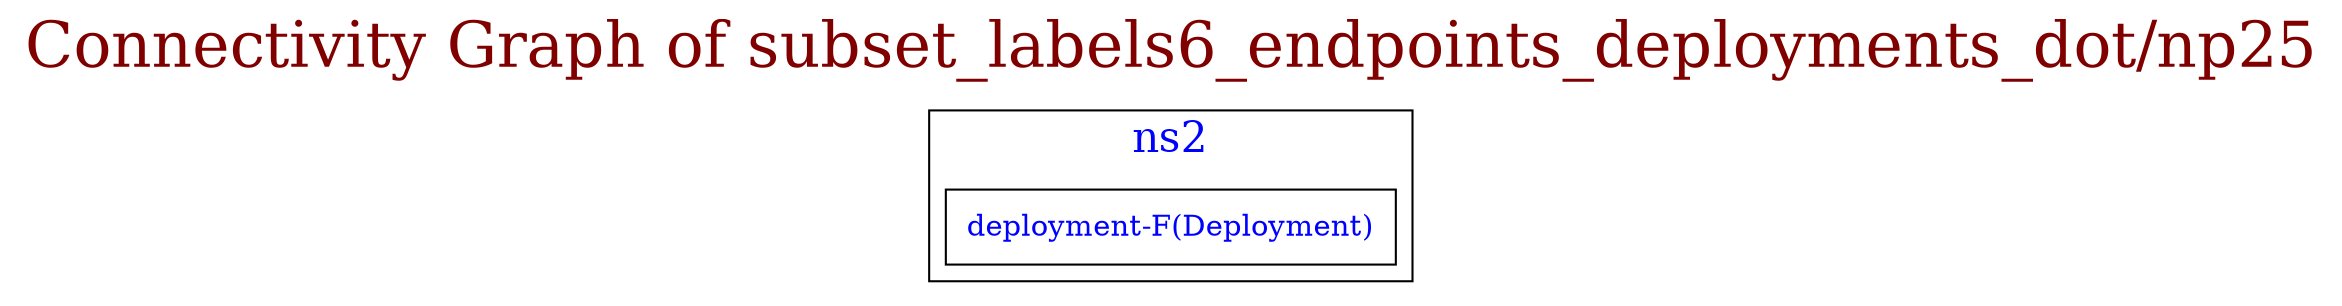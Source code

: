 // The Connectivity Graph of subset_labels6_endpoints_deployments_dot/np25
digraph {
	label="Connectivity Graph of subset_labels6_endpoints_deployments_dot/np25"	labelloc = "t"
	fontsize=30
	fontcolor=webmaroon
subgraph cluster_ns2_namespace{
	label="ns2"
	fontsize=20
	fontcolor=blue
	"ns2/deployment-F(Deployment)" [label=<<table border="0" cellspacing="0"><tr><td>deployment-F(Deployment)</td></tr></table>> shape=box fontcolor=blue]
}
}
